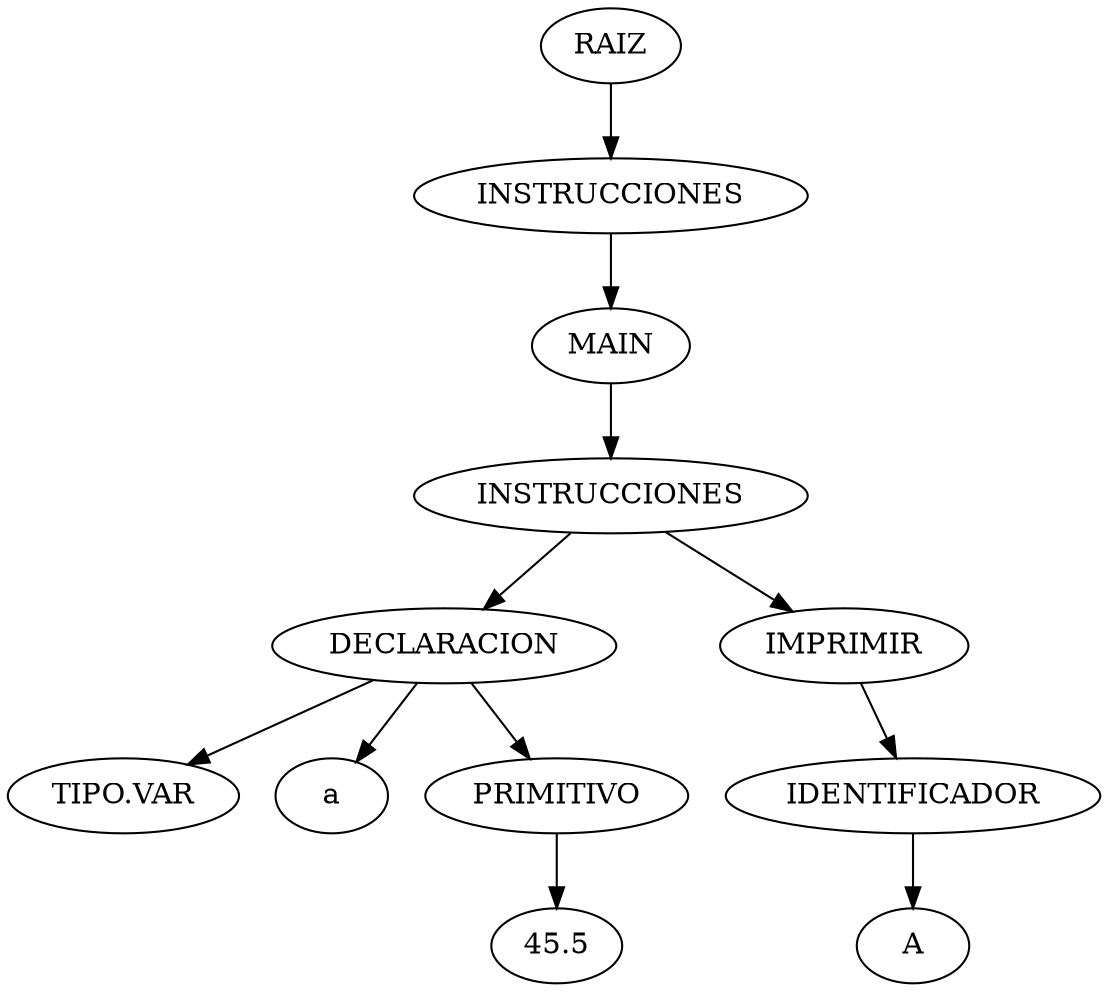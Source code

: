 digraph {
n0[label="RAIZ"];
n1[label="INSTRUCCIONES"];
n0->n1;
n2[label="MAIN"];
n1->n2;
n3[label="INSTRUCCIONES"];
n2->n3;
n4[label="DECLARACION"];
n3->n4;
n5[label="TIPO.VAR"];
n4->n5;
n6[label="a"];
n4->n6;
n7[label="PRIMITIVO"];
n4->n7;
n8[label="45.5"];
n7->n8;
n9[label="IMPRIMIR"];
n3->n9;
n10[label="IDENTIFICADOR"];
n9->n10;
n11[label="A"];
n10->n11;
}